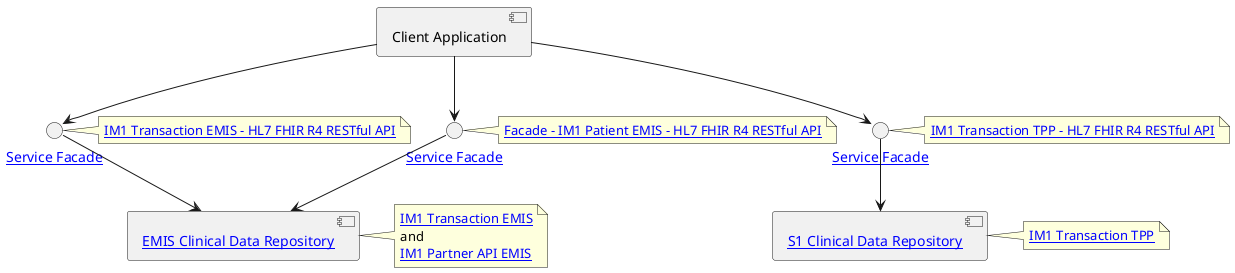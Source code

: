 @startuml

component ClientApplication as "Client Application"

interface facade as "[[ActorDefinition-ServiceFacade.html Service Facade]]"
note right
[[CapabilityStatement-IM1TransactionEMISFacade.html IM1 Transaction EMIS - HL7 FHIR R4 RESTful API]]
end note

component "[[ActorDefinition-ClinicalDataRepository.html EMIS Clinical Data Repository]]" as CDR
note right
[[https://digital.nhs.uk/services/gp-it-futures-systems/im1-pairing-integration/interface-mechanisms-guidance#transaction IM1 Transaction EMIS]]
and
[[https://digital.nhs.uk/services/gp-it-futures-systems/im1-pairing-integration/interface-mechanisms-guidance#partner-api IM1 Partner API EMIS]]
end note

component "[[ActorDefinition-ClinicalDataRepository.html S1 Clinical Data Repository]]" as CDRS1
note right
[[https://digital.nhs.uk/services/gp-it-futures-systems/im1-pairing-integration/interface-mechanisms-guidance#transaction IM1 Transaction TPP]]
end note



interface facadePFS as "[[ActorDefinition-ServiceFacade.html Service Facade]]"
note right
[[CapabilityStatement-IM1PatientEMISFacade.html Facade - IM1 Patient EMIS - HL7 FHIR R4 RESTful API]]
end note

interface facadeTPP as "[[ActorDefinition-ServiceFacade.html Service Facade]]"
note right
[[CapabilityStatement-IM1TransactionTPPFacade.html IM1 Transaction TPP - HL7 FHIR R4 RESTful API]]
end note

ClientApplication -d-> facade
ClientApplication -d-> facadePFS
ClientApplication -d-> facadeTPP

facadePFS -d-> CDR
facade -d-> CDR
facadeTPP -d-> CDRS1

@enduml
